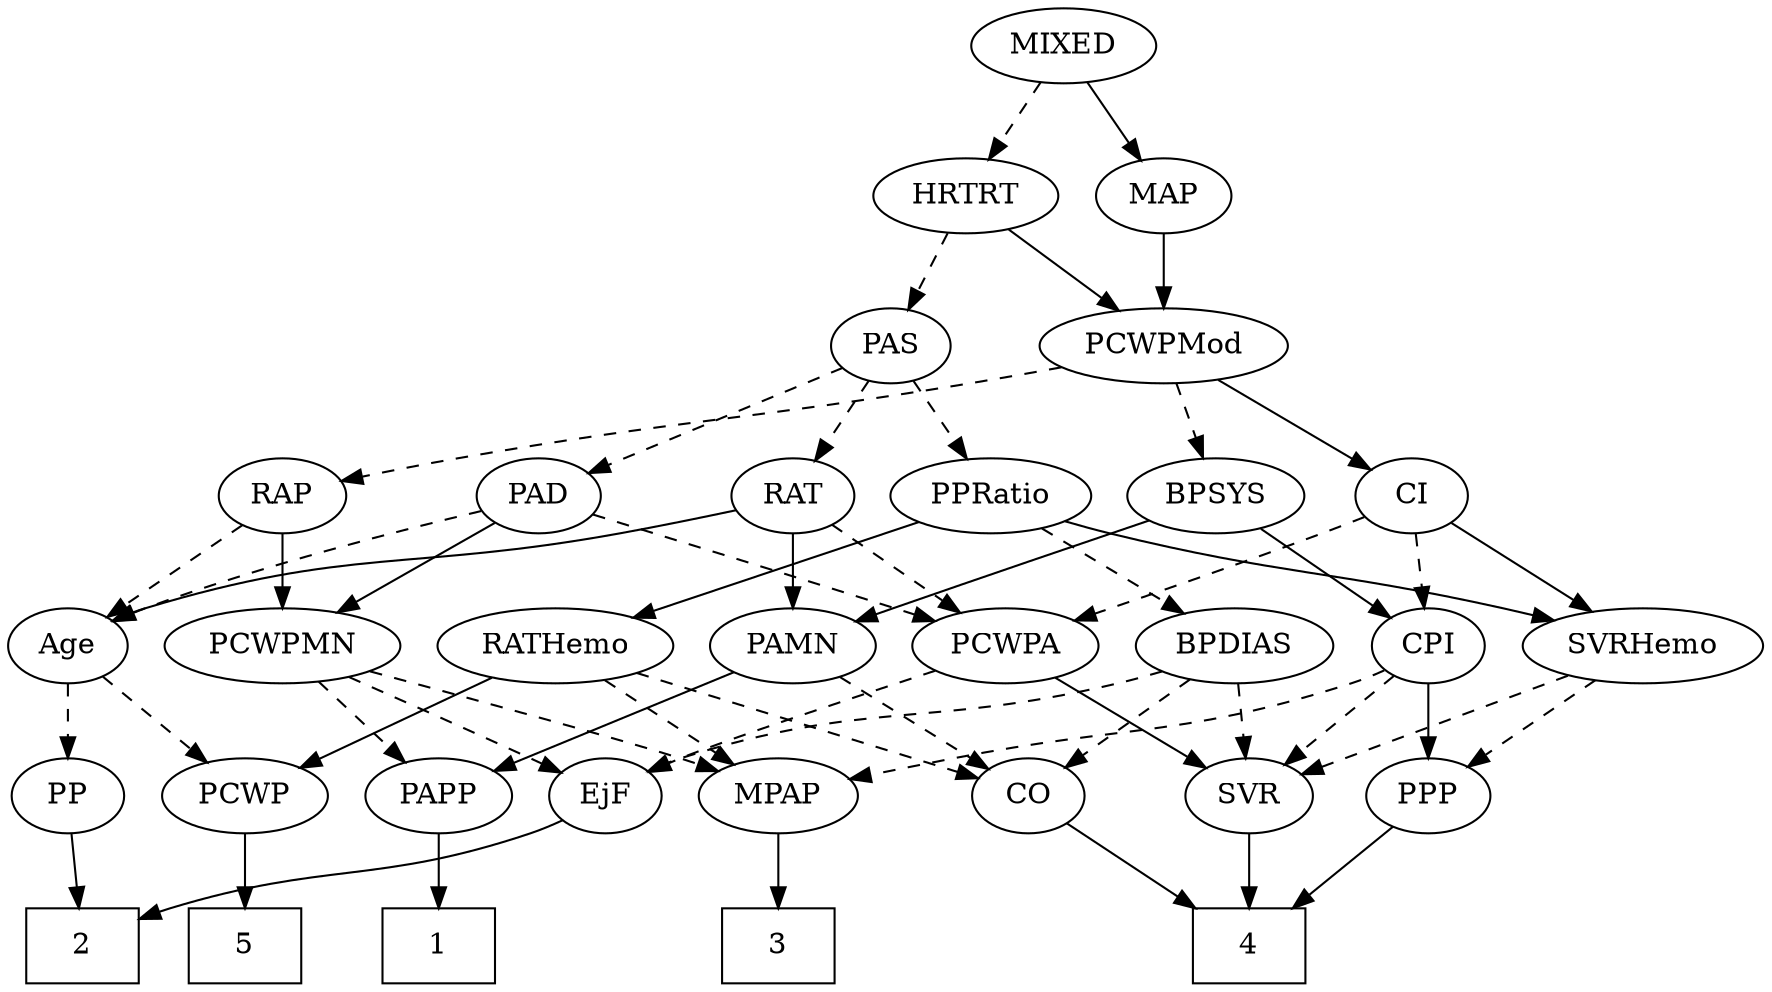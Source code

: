 strict digraph {
	graph [bb="0,0,773.05,468"];
	node [label="\N"];
	1	[height=0.5,
		pos="543.05,18",
		shape=box,
		width=0.75];
	2	[height=0.5,
		pos="615.05,18",
		shape=box,
		width=0.75];
	3	[height=0.5,
		pos="407.05,18",
		shape=box,
		width=0.75];
	4	[height=0.5,
		pos="225.05,18",
		shape=box,
		width=0.75];
	5	[height=0.5,
		pos="687.05,18",
		shape=box,
		width=0.75];
	Age	[height=0.5,
		pos="746.05,162",
		width=0.75];
	PP	[height=0.5,
		pos="746.05,90",
		width=0.75];
	Age -> PP	[pos="e,746.05,108.1 746.05,143.7 746.05,135.98 746.05,126.71 746.05,118.11",
		style=dashed];
	PCWP	[height=0.5,
		pos="666.05,90",
		width=0.97491];
	Age -> PCWP	[pos="e,683.2,106.01 730.24,147.17 719,137.34 703.68,123.93 690.83,112.69",
		style=dashed];
	EjF	[height=0.5,
		pos="487.05,90",
		width=0.75];
	EjF -> 2	[pos="e,587.71,33.948 507.33,77.908 526.5,67.426 555.68,51.463 578.84,38.797",
		style=solid];
	RAP	[height=0.5,
		pos="673.05,234",
		width=0.77632];
	RAP -> Age	[pos="e,731.19,177.25 688.17,218.5 698.42,208.67 712.14,195.52 723.64,184.48",
		style=dashed];
	PCWPMN	[height=0.5,
		pos="651.05,162",
		width=1.3902];
	RAP -> PCWPMN	[pos="e,656.47,180.28 667.72,216.05 665.27,208.26 662.3,198.82 659.56,190.08",
		style=solid];
	MIXED	[height=0.5,
		pos="471.05,450",
		width=1.1193];
	MAP	[height=0.5,
		pos="427.05,378",
		width=0.84854];
	MIXED -> MAP	[pos="e,437.4,395.47 460.62,432.41 455.3,423.95 448.73,413.49 442.81,404.08",
		style=solid];
	HRTRT	[height=0.5,
		pos="515.05,378",
		width=1.1013];
	MIXED -> HRTRT	[pos="e,504.69,395.47 481.47,432.41 486.79,423.95 493.36,413.49 499.28,404.08",
		style=dashed];
	MPAP	[height=0.5,
		pos="407.05,90",
		width=0.97491];
	MPAP -> 3	[pos="e,407.05,36.104 407.05,71.697 407.05,63.983 407.05,54.712 407.05,46.112",
		style=solid];
	BPSYS	[height=0.5,
		pos="427.05,234",
		width=1.0471];
	PAMN	[height=0.5,
		pos="547.05,162",
		width=1.011];
	BPSYS -> PAMN	[pos="e,524.28,176.28 449.9,219.67 468.5,208.82 494.95,193.39 515.56,181.37",
		style=solid];
	CPI	[height=0.5,
		pos="145.05,162",
		width=0.75];
	BPSYS -> CPI	[pos="e,165.65,173.72 392.43,226.56 334.38,215.58 219.94,193.18 181.05,180 179.13,179.35 177.18,178.63 175.24,177.86",
		style=solid];
	PAD	[height=0.5,
		pos="598.05,234",
		width=0.79437];
	PAD -> Age	[pos="e,724.7,173.1 620.2,222.52 645.56,210.53 687.24,190.81 715.62,177.39",
		style=dashed];
	PCWPA	[height=0.5,
		pos="334.05,162",
		width=1.1555];
	PAD -> PCWPA	[pos="e,365.15,174.02 576.26,222.28 571.03,219.98 565.41,217.73 560.05,216 484.47,191.64 461.74,200.59 385.05,180 381.7,179.1 378.25,178.11 \
374.8,177.06",
		style=dashed];
	PAD -> PCWPMN	[pos="e,638.58,179.47 609.81,217.46 616.48,208.65 624.98,197.43 632.52,187.46",
		style=solid];
	CO	[height=0.5,
		pos="321.05,90",
		width=0.75];
	CO -> 4	[pos="e,248.69,36.242 303.44,76.161 290.47,66.703 272.47,53.578 256.98,42.289",
		style=solid];
	PAS	[height=0.5,
		pos="524.05,306",
		width=0.75];
	PAS -> PAD	[pos="e,582.84,249.38 539.02,290.83 549.48,280.94 563.64,267.55 575.47,256.36",
		style=dashed];
	RAT	[height=0.5,
		pos="524.05,234",
		width=0.75827];
	PAS -> RAT	[pos="e,524.05,252.1 524.05,287.7 524.05,279.98 524.05,270.71 524.05,262.11",
		style=dashed];
	PPRatio	[height=0.5,
		pos="282.05,234",
		width=1.1013];
	PAS -> PPRatio	[pos="e,317.65,242.01 503.01,294.25 498.17,292.01 492.99,289.78 488.05,288 434.14,268.54 369.88,253.19 327.63,244.13",
		style=dashed];
	PAMN -> CO	[pos="e,343.08,100.54 518.98,150.13 513.09,147.99 506.89,145.84 501.05,144 440.58,124.99 423.22,127.93 363.05,108 359.66,106.88 356.15,\
105.62 352.67,104.31",
		style=dashed];
	PAPP	[height=0.5,
		pos="564.05,90",
		width=0.88464];
	PAMN -> PAPP	[pos="e,559.85,108.28 551.16,144.05 553.05,136.26 555.35,126.82 557.47,118.08",
		style=solid];
	RATHemo	[height=0.5,
		pos="443.05,162",
		width=1.3721];
	RATHemo -> MPAP	[pos="e,415.68,107.79 434.33,144.05 430.13,135.89 425,125.91 420.33,116.82",
		style=dashed];
	RATHemo -> CO	[pos="e,341.06,102.48 417.77,146.5 398.04,135.17 370.61,119.44 349.99,107.61",
		style=dashed];
	RATHemo -> PCWP	[pos="e,636.85,100.16 479.37,149.6 519.96,136.86 585.43,116.31 627.07,103.24",
		style=solid];
	CPI -> MPAP	[pos="e,379.21,101.16 165.64,150.24 170.59,147.95 175.93,145.7 181.05,144 256.8,118.77 279.99,128.89 357.05,108 361.13,106.89 365.36,105.63 \
369.56,104.31",
		style=dashed];
	SVR	[height=0.5,
		pos="225.05,90",
		width=0.77632];
	CPI -> SVR	[pos="e,209,105.04 160.85,147.17 172.39,137.07 188.23,123.21 201.29,111.79",
		style=dashed];
	PPP	[height=0.5,
		pos="145.05,90",
		width=0.75];
	CPI -> PPP	[pos="e,145.05,108.1 145.05,143.7 145.05,135.98 145.05,126.71 145.05,118.11",
		style=solid];
	RAT -> Age	[pos="e,725.41,173.63 545.06,222.19 549.9,219.95 555.09,217.74 560.05,216 624.72,193.24 645.37,202.76 710.05,180 711.95,179.33 713.89,\
178.59 715.84,177.81",
		style=solid];
	RAT -> PAMN	[pos="e,541.37,180.28 529.61,216.05 532.2,208.18 535.34,198.62 538.24,189.79",
		style=solid];
	RAT -> PCWPA	[pos="e,364.77,174.32 500.75,224.42 469.37,212.85 413.02,192.1 374.61,177.94",
		style=dashed];
	SVR -> 4	[pos="e,225.05,36.104 225.05,71.697 225.05,63.983 225.05,54.712 225.05,46.112",
		style=solid];
	PCWPMod	[height=0.5,
		pos="427.05,306",
		width=1.4443];
	PCWPMod -> RAP	[pos="e,651.42,245.78 466.04,293.92 473.34,291.91 480.92,289.86 488.05,288 553.55,270.91 572.11,274.23 636.05,252 637.95,251.34 639.89,\
250.61 641.83,249.85",
		style=dashed];
	PCWPMod -> BPSYS	[pos="e,427.05,252.1 427.05,287.7 427.05,279.98 427.05,270.71 427.05,262.11",
		style=dashed];
	CI	[height=0.5,
		pos="196.05,234",
		width=0.75];
	PCWPMod -> CI	[pos="e,217.32,245.49 384.42,295.49 344.69,286.12 284.07,270.55 233.05,252 230.94,251.23 228.79,250.4 226.64,249.52",
		style=solid];
	PCWPA -> EjF	[pos="e,465.75,101.12 362,148.49 385.74,137.83 420.69,122.04 451.05,108 452.83,107.17 454.67,106.32 456.52,105.46",
		style=dashed];
	PCWPA -> SVR	[pos="e,244.06,103.21 311.72,146.67 294.6,135.67 270.86,120.42 252.56,108.67",
		style=solid];
	PCWPMN -> EjF	[pos="e,508.29,101.24 618.77,148.14 592.78,137.67 555.37,122.32 523.05,108 521.24,107.2 519.4,106.37 517.54,105.53",
		style=dashed];
	PCWPMN -> MPAP	[pos="e,433.86,101.94 613.64,150.04 606.48,147.99 599.04,145.9 592.05,144 529.63,127.04 512.65,127.69 451.05,108 448.5,107.19 445.89,106.3 \
443.27,105.38",
		style=dashed];
	PCWPMN -> PAPP	[pos="e,581.64,105.16 631.3,145.12 618.93,135.16 602.86,122.23 589.53,111.51",
		style=dashed];
	SVRHemo	[height=0.5,
		pos="50.046,162",
		width=1.3902];
	SVRHemo -> SVR	[pos="e,201.82,100.29 82.143,148.16 113.4,135.66 160.67,116.75 192.18,104.15",
		style=dashed];
	SVRHemo -> PPP	[pos="e,127.52,103.91 71.129,145.46 85.295,135.03 104.06,121.2 119.13,110.09",
		style=dashed];
	BPDIAS	[height=0.5,
		pos="232.05,162",
		width=1.1735];
	BPDIAS -> EjF	[pos="e,466.44,101.72 263.44,149.93 269.88,147.83 276.65,145.74 283.05,144 356.71,123.9 378.71,132.47 451.05,108 452.96,107.35 454.91,\
106.63 456.86,105.86",
		style=dashed];
	BPDIAS -> CO	[pos="e,304.17,104.27 251.36,145.81 264.52,135.46 282.07,121.66 296.26,110.49",
		style=dashed];
	BPDIAS -> SVR	[pos="e,226.76,108.1 230.32,143.7 229.54,135.98 228.62,126.71 227.76,118.11",
		style=dashed];
	MAP -> PCWPMod	[pos="e,427.05,324.1 427.05,359.7 427.05,351.98 427.05,342.71 427.05,334.11",
		style=solid];
	PP -> 2	[pos="e,642.19,33.504 725.58,78.062 705.67,67.424 675,51.038 651.02,38.222",
		style=solid];
	PPP -> 4	[pos="e,205.6,36.019 160.85,75.17 171.38,65.953 185.5,53.599 197.82,42.823",
		style=solid];
	PPRatio -> RATHemo	[pos="e,412.44,176.31 309.72,220.97 335.41,209.8 373.94,193.04 402.99,180.42",
		style=solid];
	PPRatio -> SVRHemo	[pos="e,87.793,173.9 251.44,222.36 245.05,220.2 238.34,217.99 232.05,216 219.09,211.91 147.13,191.05 97.668,176.75",
		style=solid];
	PPRatio -> BPDIAS	[pos="e,243.93,179.63 270.45,216.76 264.35,208.23 256.75,197.58 249.92,188.02",
		style=dashed];
	PCWP -> 5	[pos="e,681.86,36.275 671.13,72.055 673.47,64.261 676.3,54.822 678.92,46.079",
		style=solid];
	CI -> CPI	[pos="e,156.33,178.49 184.73,217.46 178.12,208.4 169.66,196.79 162.25,186.61",
		style=dashed];
	CI -> PCWPA	[pos="e,308.17,176.12 217,222.37 238.76,211.33 273.17,193.88 299.06,180.75",
		style=dashed];
	CI -> SVRHemo	[pos="e,78.847,176.81 174.82,222.82 152.18,211.97 115.85,194.55 88.221,181.3",
		style=solid];
	PAPP -> 1	[pos="e,548.23,36.275 558.96,72.055 556.62,64.261 553.79,54.822 551.17,46.079",
		style=solid];
	HRTRT -> PAS	[pos="e,521.85,324.1 517.27,359.7 518.26,351.98 519.45,342.71 520.56,334.11",
		style=dashed];
	HRTRT -> PCWPMod	[pos="e,447.02,322.89 495.95,361.81 483.98,352.29 468.34,339.85 454.98,329.22",
		style=solid];
}
